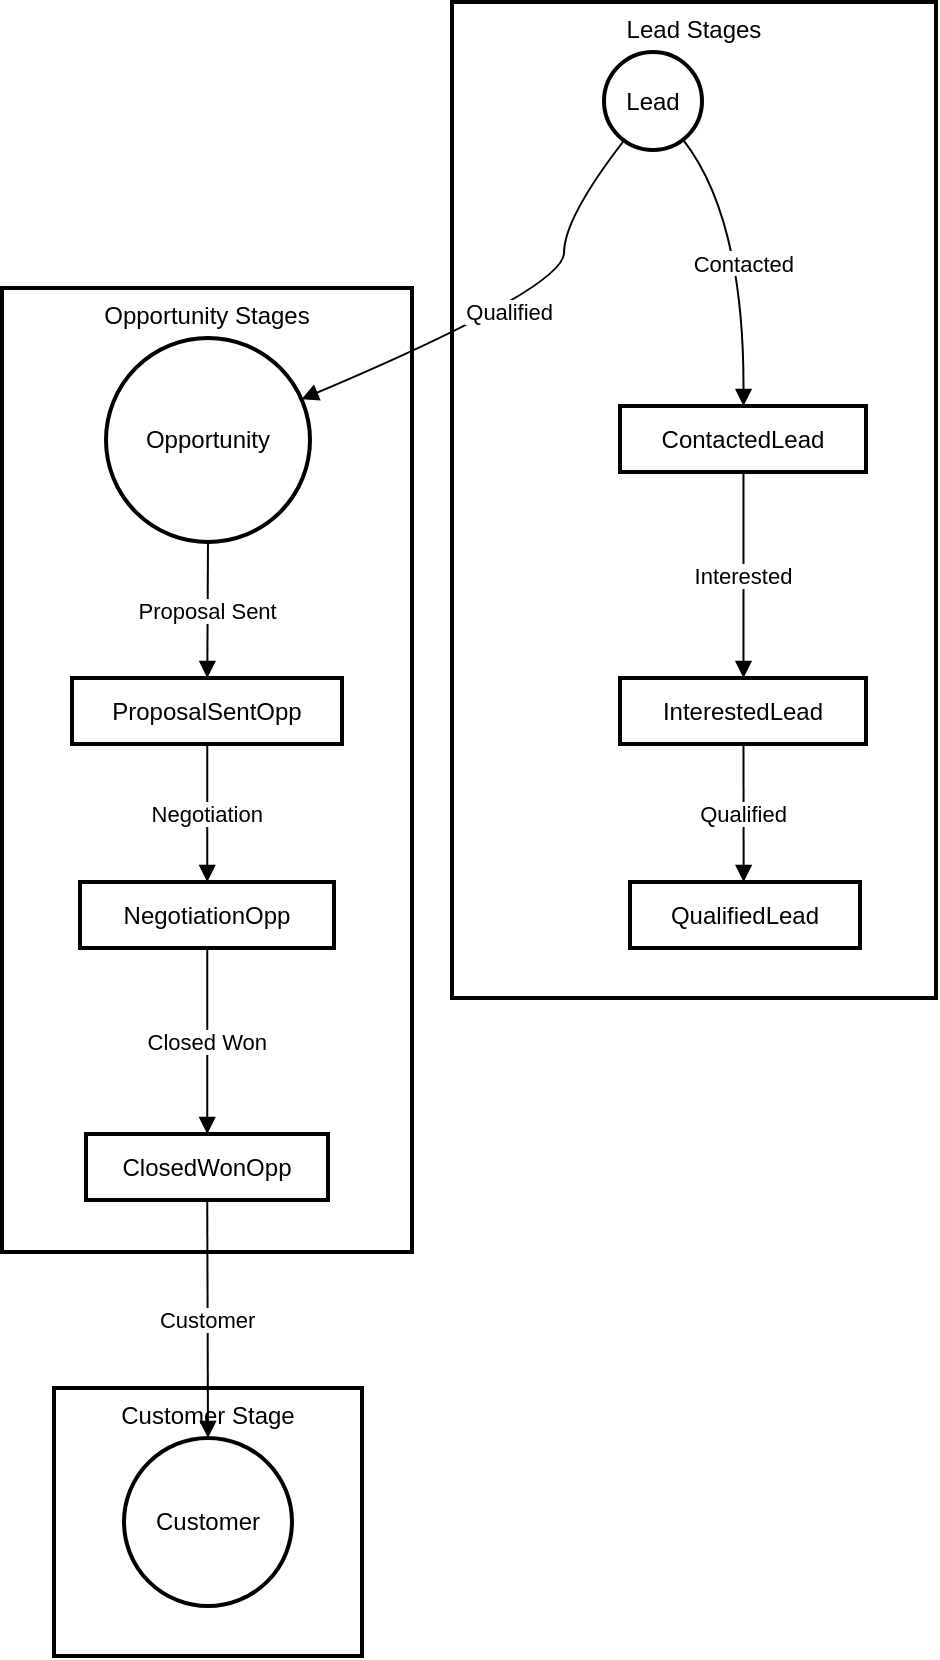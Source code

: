<mxfile version="24.2.3" type="github">
  <diagram name="Página-1" id="k5yengVPi_hdCUI8MLaX">
    <mxGraphModel dx="1050" dy="522" grid="1" gridSize="10" guides="1" tooltips="1" connect="1" arrows="1" fold="1" page="1" pageScale="1" pageWidth="827" pageHeight="1169" math="0" shadow="0">
      <root>
        <mxCell id="0" />
        <mxCell id="1" parent="0" />
        <mxCell id="-sGSKc0-z_hdUICQpqgz-6" value="Customer Stage" style="whiteSpace=wrap;strokeWidth=2;verticalAlign=top;" vertex="1" parent="1">
          <mxGeometry x="46" y="713" width="154" height="134" as="geometry" />
        </mxCell>
        <mxCell id="-sGSKc0-z_hdUICQpqgz-7" value="Customer" style="ellipse;aspect=fixed;strokeWidth=2;whiteSpace=wrap;" vertex="1" parent="1">
          <mxGeometry x="81" y="738" width="84" height="84" as="geometry" />
        </mxCell>
        <mxCell id="-sGSKc0-z_hdUICQpqgz-8" value="Opportunity Stages" style="whiteSpace=wrap;strokeWidth=2;verticalAlign=top;" vertex="1" parent="1">
          <mxGeometry x="20" y="163" width="205" height="482" as="geometry" />
        </mxCell>
        <mxCell id="-sGSKc0-z_hdUICQpqgz-9" value="ProposalSentOpp" style="whiteSpace=wrap;strokeWidth=2;" vertex="1" parent="1">
          <mxGeometry x="55" y="358" width="135" height="33" as="geometry" />
        </mxCell>
        <mxCell id="-sGSKc0-z_hdUICQpqgz-10" value="Opportunity" style="ellipse;aspect=fixed;strokeWidth=2;whiteSpace=wrap;" vertex="1" parent="1">
          <mxGeometry x="72" y="188" width="102" height="102" as="geometry" />
        </mxCell>
        <mxCell id="-sGSKc0-z_hdUICQpqgz-11" value="NegotiationOpp" style="whiteSpace=wrap;strokeWidth=2;" vertex="1" parent="1">
          <mxGeometry x="59" y="460" width="127" height="33" as="geometry" />
        </mxCell>
        <mxCell id="-sGSKc0-z_hdUICQpqgz-12" value="ClosedWonOpp" style="whiteSpace=wrap;strokeWidth=2;" vertex="1" parent="1">
          <mxGeometry x="62" y="586" width="121" height="33" as="geometry" />
        </mxCell>
        <mxCell id="-sGSKc0-z_hdUICQpqgz-13" value="Lead Stages" style="whiteSpace=wrap;strokeWidth=2;verticalAlign=top;" vertex="1" parent="1">
          <mxGeometry x="245" y="20" width="242" height="498" as="geometry" />
        </mxCell>
        <mxCell id="-sGSKc0-z_hdUICQpqgz-14" value="ContactedLead" style="whiteSpace=wrap;strokeWidth=2;" vertex="1" parent="1">
          <mxGeometry x="329" y="222" width="123" height="33" as="geometry" />
        </mxCell>
        <mxCell id="-sGSKc0-z_hdUICQpqgz-15" value="Lead" style="ellipse;aspect=fixed;strokeWidth=2;whiteSpace=wrap;" vertex="1" parent="1">
          <mxGeometry x="321" y="45" width="49" height="49" as="geometry" />
        </mxCell>
        <mxCell id="-sGSKc0-z_hdUICQpqgz-16" value="InterestedLead" style="whiteSpace=wrap;strokeWidth=2;" vertex="1" parent="1">
          <mxGeometry x="329" y="358" width="123" height="33" as="geometry" />
        </mxCell>
        <mxCell id="-sGSKc0-z_hdUICQpqgz-17" value="QualifiedLead" style="whiteSpace=wrap;strokeWidth=2;" vertex="1" parent="1">
          <mxGeometry x="334" y="460" width="115" height="33" as="geometry" />
        </mxCell>
        <mxCell id="-sGSKc0-z_hdUICQpqgz-18" value="Qualified" style="curved=1;startArrow=none;endArrow=block;exitX=0.13;exitY=1.003;entryX=0.996;entryY=0.283;rounded=0;" edge="1" parent="1" source="-sGSKc0-z_hdUICQpqgz-15" target="-sGSKc0-z_hdUICQpqgz-10">
          <mxGeometry relative="1" as="geometry">
            <Array as="points">
              <mxPoint x="301" y="128" />
              <mxPoint x="301" y="163" />
            </Array>
          </mxGeometry>
        </mxCell>
        <mxCell id="-sGSKc0-z_hdUICQpqgz-19" value="Contacted" style="curved=1;startArrow=none;endArrow=block;exitX=0.893;exitY=1.003;entryX=0.502;entryY=-0.005;rounded=0;" edge="1" parent="1" source="-sGSKc0-z_hdUICQpqgz-15" target="-sGSKc0-z_hdUICQpqgz-14">
          <mxGeometry relative="1" as="geometry">
            <Array as="points">
              <mxPoint x="391" y="128" />
            </Array>
          </mxGeometry>
        </mxCell>
        <mxCell id="-sGSKc0-z_hdUICQpqgz-20" value="Interested" style="curved=1;startArrow=none;endArrow=block;exitX=0.502;exitY=1.007;entryX=0.502;entryY=-0.003;rounded=0;" edge="1" parent="1" source="-sGSKc0-z_hdUICQpqgz-14" target="-sGSKc0-z_hdUICQpqgz-16">
          <mxGeometry relative="1" as="geometry">
            <Array as="points" />
          </mxGeometry>
        </mxCell>
        <mxCell id="-sGSKc0-z_hdUICQpqgz-21" value="Qualified" style="curved=1;startArrow=none;endArrow=block;exitX=0.502;exitY=1.009;entryX=0.494;entryY=-0.009;rounded=0;" edge="1" parent="1" source="-sGSKc0-z_hdUICQpqgz-16" target="-sGSKc0-z_hdUICQpqgz-17">
          <mxGeometry relative="1" as="geometry">
            <Array as="points" />
          </mxGeometry>
        </mxCell>
        <mxCell id="-sGSKc0-z_hdUICQpqgz-22" value="Proposal Sent" style="curved=1;startArrow=none;endArrow=block;exitX=0.496;exitY=0.995;entryX=0.501;entryY=-0.003;rounded=0;" edge="1" parent="1" source="-sGSKc0-z_hdUICQpqgz-10" target="-sGSKc0-z_hdUICQpqgz-9">
          <mxGeometry relative="1" as="geometry">
            <Array as="points" />
          </mxGeometry>
        </mxCell>
        <mxCell id="-sGSKc0-z_hdUICQpqgz-23" value="Negotiation" style="curved=1;startArrow=none;endArrow=block;exitX=0.501;exitY=1.009;entryX=0.501;entryY=-0.009;rounded=0;" edge="1" parent="1" source="-sGSKc0-z_hdUICQpqgz-9" target="-sGSKc0-z_hdUICQpqgz-11">
          <mxGeometry relative="1" as="geometry">
            <Array as="points" />
          </mxGeometry>
        </mxCell>
        <mxCell id="-sGSKc0-z_hdUICQpqgz-24" value="Closed Won" style="curved=1;startArrow=none;endArrow=block;exitX=0.501;exitY=1.003;entryX=0.501;entryY=0.015;rounded=0;" edge="1" parent="1" source="-sGSKc0-z_hdUICQpqgz-11" target="-sGSKc0-z_hdUICQpqgz-12">
          <mxGeometry relative="1" as="geometry">
            <Array as="points" />
          </mxGeometry>
        </mxCell>
        <mxCell id="-sGSKc0-z_hdUICQpqgz-25" value="Customer" style="curved=1;startArrow=none;endArrow=block;exitX=0.501;exitY=1.027;entryX=0.495;entryY=0.004;rounded=0;" edge="1" parent="1" source="-sGSKc0-z_hdUICQpqgz-12" target="-sGSKc0-z_hdUICQpqgz-7">
          <mxGeometry relative="1" as="geometry">
            <Array as="points" />
          </mxGeometry>
        </mxCell>
      </root>
    </mxGraphModel>
  </diagram>
</mxfile>
